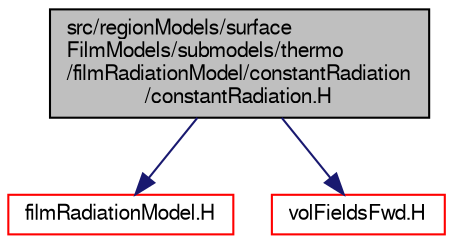 digraph "src/regionModels/surfaceFilmModels/submodels/thermo/filmRadiationModel/constantRadiation/constantRadiation.H"
{
  bgcolor="transparent";
  edge [fontname="FreeSans",fontsize="10",labelfontname="FreeSans",labelfontsize="10"];
  node [fontname="FreeSans",fontsize="10",shape=record];
  Node0 [label="src/regionModels/surface\lFilmModels/submodels/thermo\l/filmRadiationModel/constantRadiation\l/constantRadiation.H",height=0.2,width=0.4,color="black", fillcolor="grey75", style="filled", fontcolor="black"];
  Node0 -> Node1 [color="midnightblue",fontsize="10",style="solid",fontname="FreeSans"];
  Node1 [label="filmRadiationModel.H",height=0.2,width=0.4,color="red",URL="$a14300.html"];
  Node0 -> Node292 [color="midnightblue",fontsize="10",style="solid",fontname="FreeSans"];
  Node292 [label="volFieldsFwd.H",height=0.2,width=0.4,color="red",URL="$a02753.html"];
}
